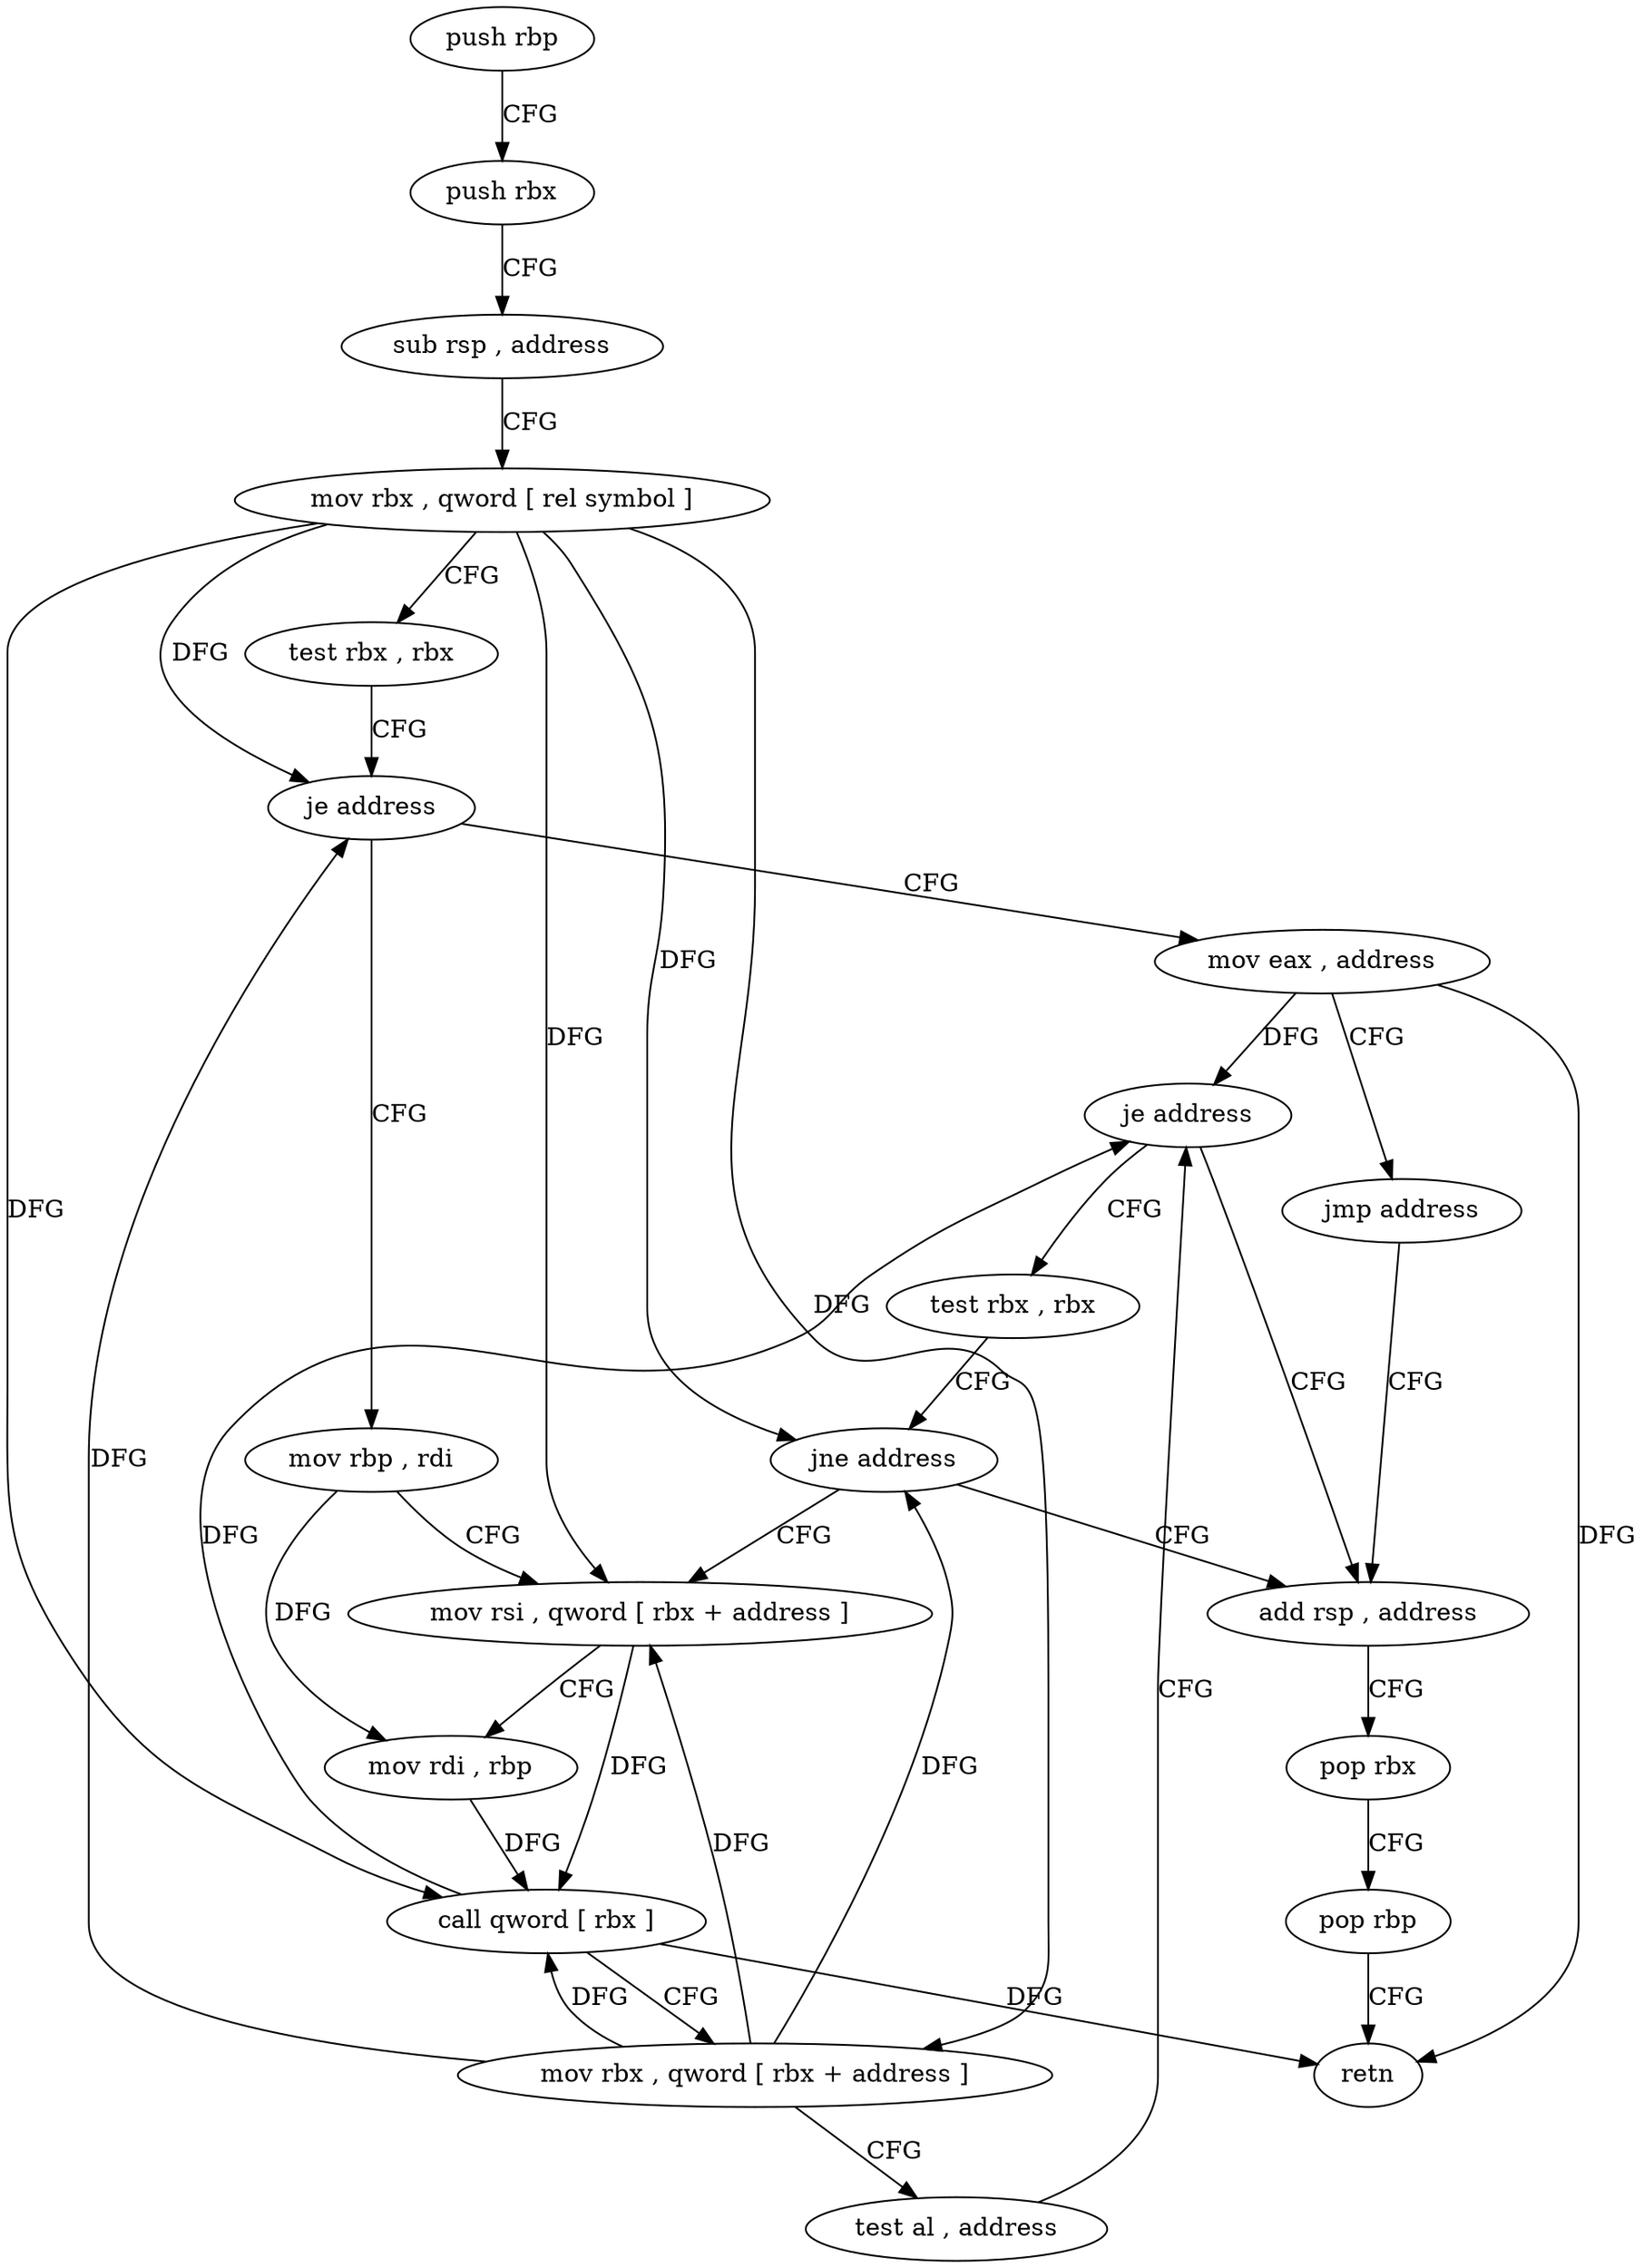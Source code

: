 digraph "func" {
"4204584" [label = "push rbp" ]
"4204585" [label = "push rbx" ]
"4204586" [label = "sub rsp , address" ]
"4204590" [label = "mov rbx , qword [ rel symbol ]" ]
"4204597" [label = "test rbx , rbx" ]
"4204600" [label = "je address" ]
"4204634" [label = "mov eax , address" ]
"4204602" [label = "mov rbp , rdi" ]
"4204639" [label = "jmp address" ]
"4204627" [label = "add rsp , address" ]
"4204605" [label = "mov rsi , qword [ rbx + address ]" ]
"4204631" [label = "pop rbx" ]
"4204632" [label = "pop rbp" ]
"4204633" [label = "retn" ]
"4204622" [label = "test rbx , rbx" ]
"4204625" [label = "jne address" ]
"4204609" [label = "mov rdi , rbp" ]
"4204612" [label = "call qword [ rbx ]" ]
"4204614" [label = "mov rbx , qword [ rbx + address ]" ]
"4204618" [label = "test al , address" ]
"4204620" [label = "je address" ]
"4204584" -> "4204585" [ label = "CFG" ]
"4204585" -> "4204586" [ label = "CFG" ]
"4204586" -> "4204590" [ label = "CFG" ]
"4204590" -> "4204597" [ label = "CFG" ]
"4204590" -> "4204600" [ label = "DFG" ]
"4204590" -> "4204605" [ label = "DFG" ]
"4204590" -> "4204612" [ label = "DFG" ]
"4204590" -> "4204614" [ label = "DFG" ]
"4204590" -> "4204625" [ label = "DFG" ]
"4204597" -> "4204600" [ label = "CFG" ]
"4204600" -> "4204634" [ label = "CFG" ]
"4204600" -> "4204602" [ label = "CFG" ]
"4204634" -> "4204639" [ label = "CFG" ]
"4204634" -> "4204633" [ label = "DFG" ]
"4204634" -> "4204620" [ label = "DFG" ]
"4204602" -> "4204605" [ label = "CFG" ]
"4204602" -> "4204609" [ label = "DFG" ]
"4204639" -> "4204627" [ label = "CFG" ]
"4204627" -> "4204631" [ label = "CFG" ]
"4204605" -> "4204609" [ label = "CFG" ]
"4204605" -> "4204612" [ label = "DFG" ]
"4204631" -> "4204632" [ label = "CFG" ]
"4204632" -> "4204633" [ label = "CFG" ]
"4204622" -> "4204625" [ label = "CFG" ]
"4204625" -> "4204605" [ label = "CFG" ]
"4204625" -> "4204627" [ label = "CFG" ]
"4204609" -> "4204612" [ label = "DFG" ]
"4204612" -> "4204614" [ label = "CFG" ]
"4204612" -> "4204633" [ label = "DFG" ]
"4204612" -> "4204620" [ label = "DFG" ]
"4204614" -> "4204618" [ label = "CFG" ]
"4204614" -> "4204600" [ label = "DFG" ]
"4204614" -> "4204605" [ label = "DFG" ]
"4204614" -> "4204612" [ label = "DFG" ]
"4204614" -> "4204625" [ label = "DFG" ]
"4204618" -> "4204620" [ label = "CFG" ]
"4204620" -> "4204627" [ label = "CFG" ]
"4204620" -> "4204622" [ label = "CFG" ]
}

